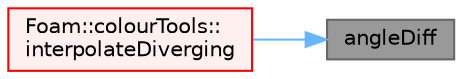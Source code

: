 digraph "angleDiff"
{
 // LATEX_PDF_SIZE
  bgcolor="transparent";
  edge [fontname=Helvetica,fontsize=10,labelfontname=Helvetica,labelfontsize=10];
  node [fontname=Helvetica,fontsize=10,shape=box,height=0.2,width=0.4];
  rankdir="RL";
  Node1 [id="Node000001",label="angleDiff",height=0.2,width=0.4,color="gray40", fillcolor="grey60", style="filled", fontcolor="black",tooltip=" "];
  Node1 -> Node2 [id="edge1_Node000001_Node000002",dir="back",color="steelblue1",style="solid",tooltip=" "];
  Node2 [id="Node000002",label="Foam::colourTools::\linterpolateDiverging",height=0.2,width=0.4,color="red", fillcolor="#FFF0F0", style="filled",URL="$namespaceFoam_1_1colourTools.html#ad755952e125d351bd6412e31918af82e",tooltip=" "];
}
